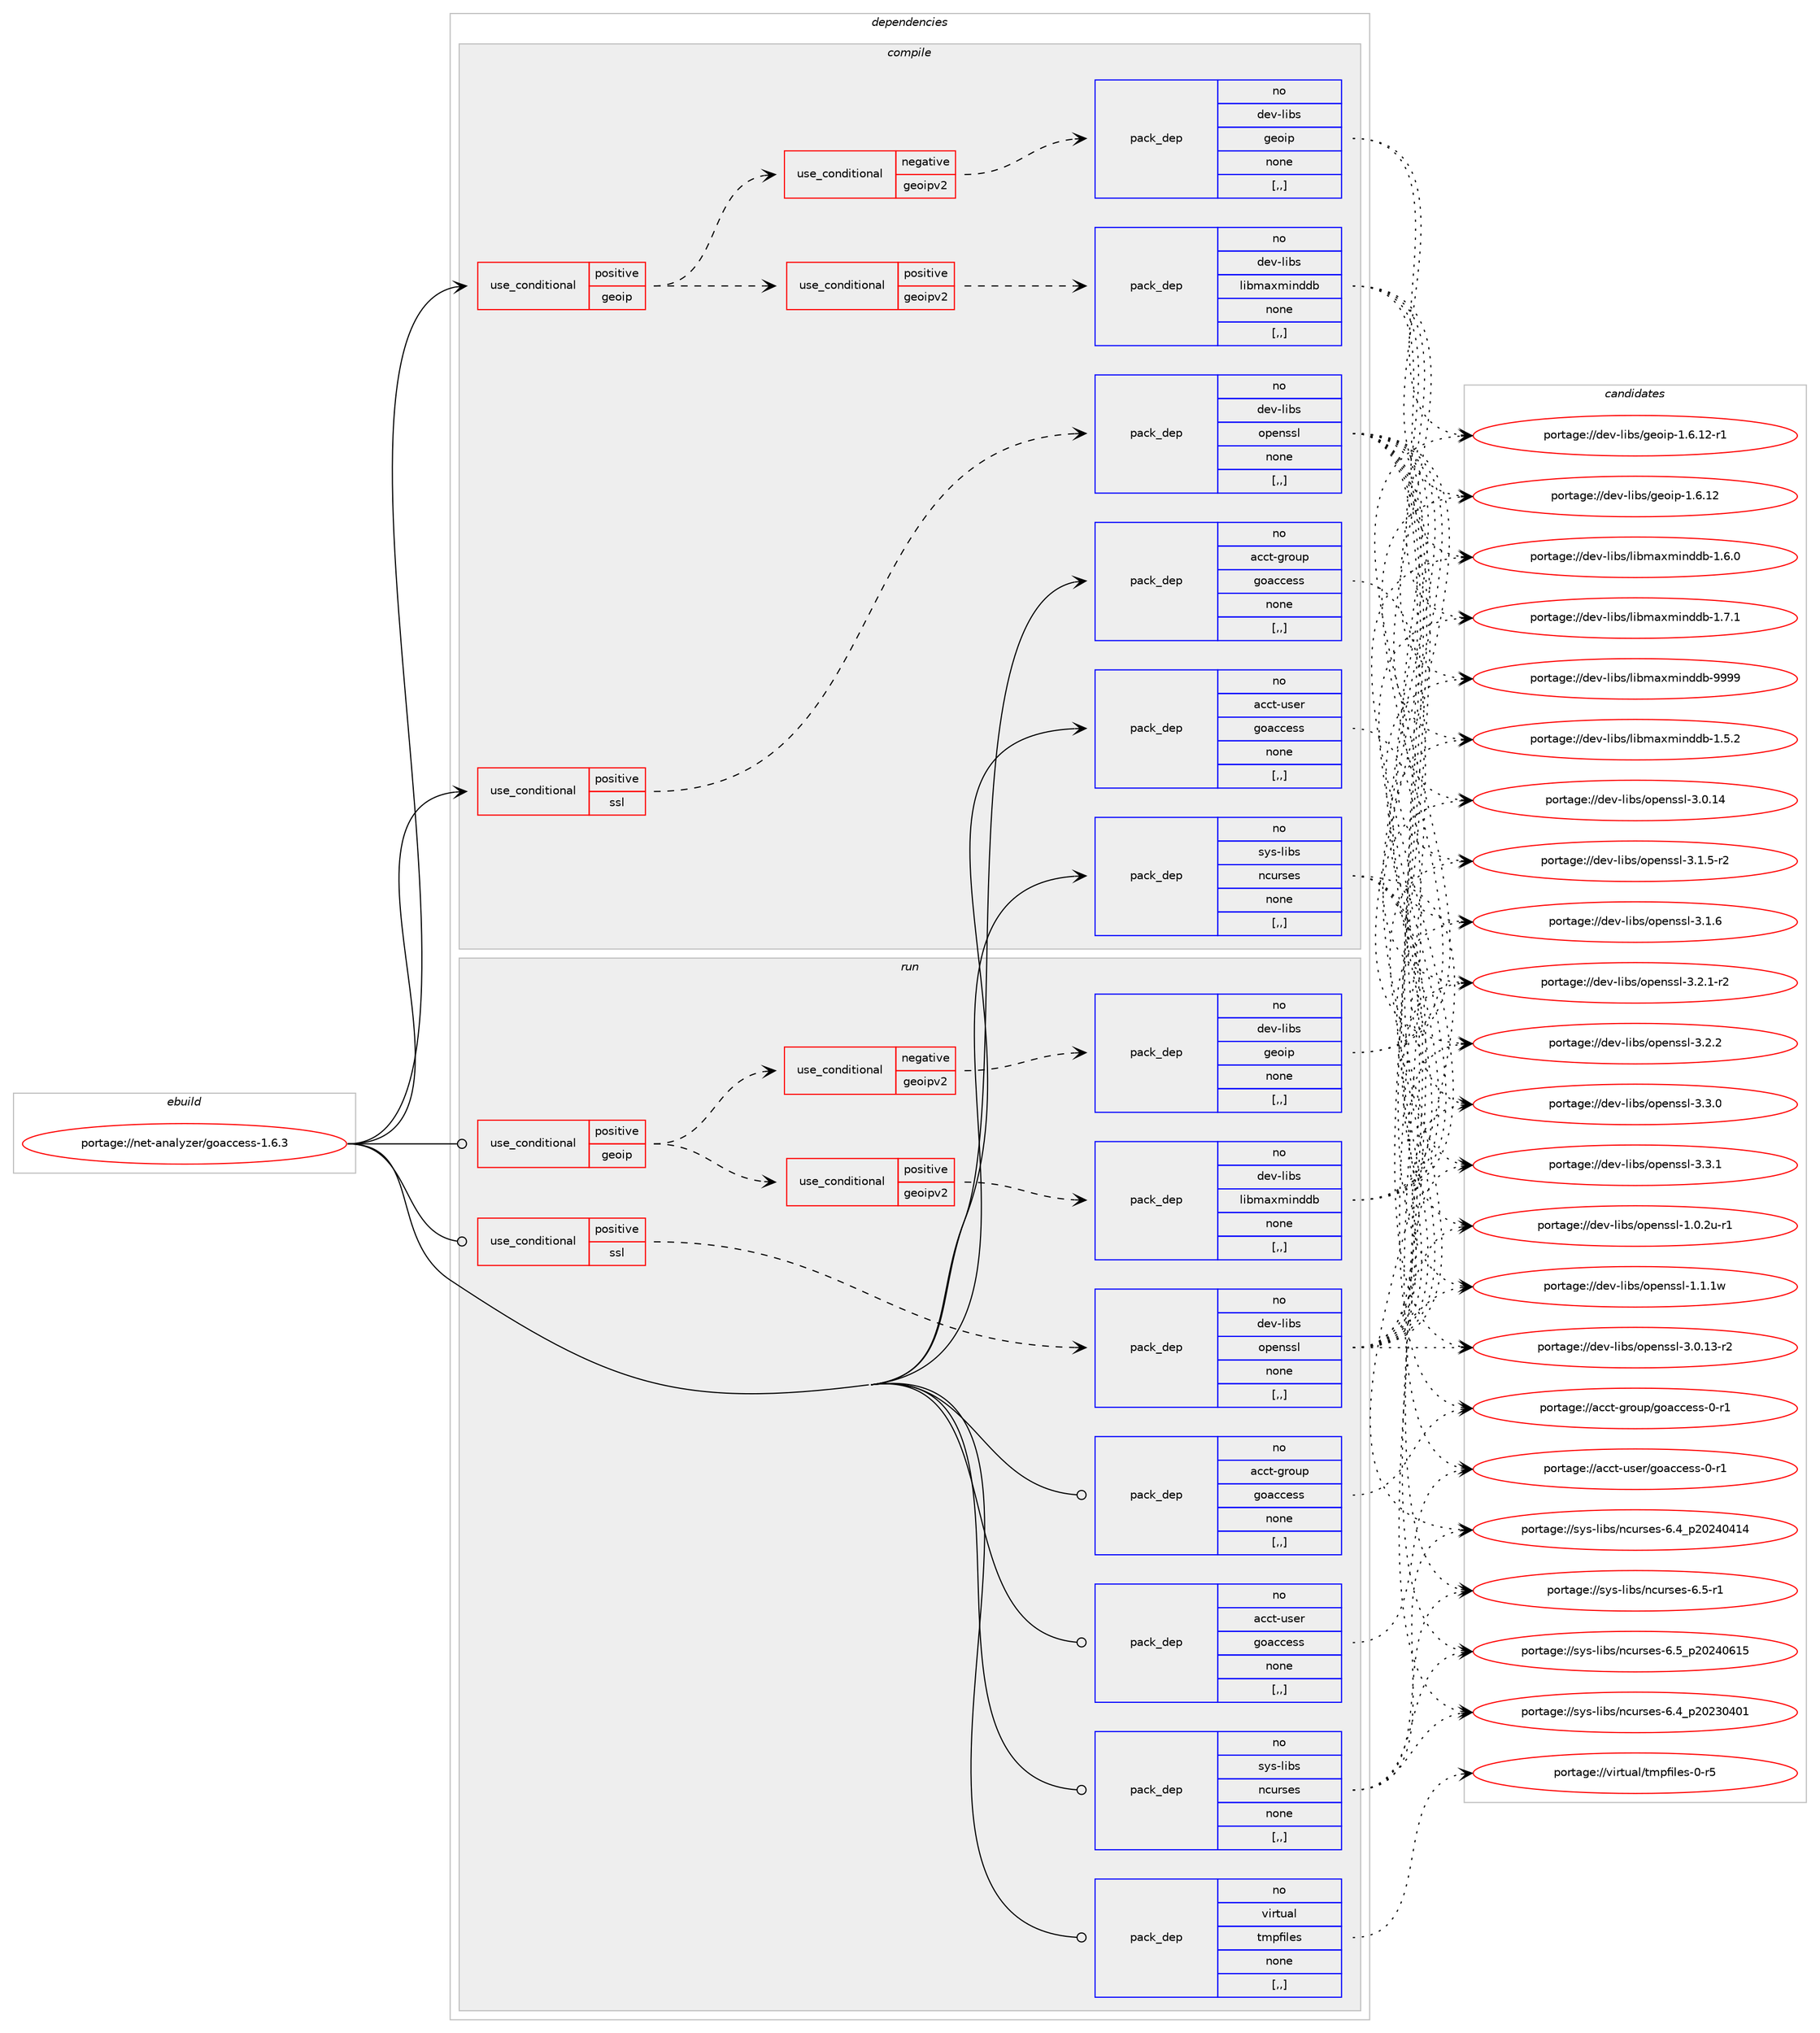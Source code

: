digraph prolog {

# *************
# Graph options
# *************

newrank=true;
concentrate=true;
compound=true;
graph [rankdir=LR,fontname=Helvetica,fontsize=10,ranksep=1.5];#, ranksep=2.5, nodesep=0.2];
edge  [arrowhead=vee];
node  [fontname=Helvetica,fontsize=10];

# **********
# The ebuild
# **********

subgraph cluster_leftcol {
color=gray;
rank=same;
label=<<i>ebuild</i>>;
id [label="portage://net-analyzer/goaccess-1.6.3", color=red, width=4, href="../net-analyzer/goaccess-1.6.3.svg"];
}

# ****************
# The dependencies
# ****************

subgraph cluster_midcol {
color=gray;
label=<<i>dependencies</i>>;
subgraph cluster_compile {
fillcolor="#eeeeee";
style=filled;
label=<<i>compile</i>>;
subgraph cond84596 {
dependency329027 [label=<<TABLE BORDER="0" CELLBORDER="1" CELLSPACING="0" CELLPADDING="4"><TR><TD ROWSPAN="3" CELLPADDING="10">use_conditional</TD></TR><TR><TD>positive</TD></TR><TR><TD>geoip</TD></TR></TABLE>>, shape=none, color=red];
subgraph cond84597 {
dependency329028 [label=<<TABLE BORDER="0" CELLBORDER="1" CELLSPACING="0" CELLPADDING="4"><TR><TD ROWSPAN="3" CELLPADDING="10">use_conditional</TD></TR><TR><TD>negative</TD></TR><TR><TD>geoipv2</TD></TR></TABLE>>, shape=none, color=red];
subgraph pack241935 {
dependency329029 [label=<<TABLE BORDER="0" CELLBORDER="1" CELLSPACING="0" CELLPADDING="4" WIDTH="220"><TR><TD ROWSPAN="6" CELLPADDING="30">pack_dep</TD></TR><TR><TD WIDTH="110">no</TD></TR><TR><TD>dev-libs</TD></TR><TR><TD>geoip</TD></TR><TR><TD>none</TD></TR><TR><TD>[,,]</TD></TR></TABLE>>, shape=none, color=blue];
}
dependency329028:e -> dependency329029:w [weight=20,style="dashed",arrowhead="vee"];
}
dependency329027:e -> dependency329028:w [weight=20,style="dashed",arrowhead="vee"];
subgraph cond84598 {
dependency329030 [label=<<TABLE BORDER="0" CELLBORDER="1" CELLSPACING="0" CELLPADDING="4"><TR><TD ROWSPAN="3" CELLPADDING="10">use_conditional</TD></TR><TR><TD>positive</TD></TR><TR><TD>geoipv2</TD></TR></TABLE>>, shape=none, color=red];
subgraph pack241936 {
dependency329031 [label=<<TABLE BORDER="0" CELLBORDER="1" CELLSPACING="0" CELLPADDING="4" WIDTH="220"><TR><TD ROWSPAN="6" CELLPADDING="30">pack_dep</TD></TR><TR><TD WIDTH="110">no</TD></TR><TR><TD>dev-libs</TD></TR><TR><TD>libmaxminddb</TD></TR><TR><TD>none</TD></TR><TR><TD>[,,]</TD></TR></TABLE>>, shape=none, color=blue];
}
dependency329030:e -> dependency329031:w [weight=20,style="dashed",arrowhead="vee"];
}
dependency329027:e -> dependency329030:w [weight=20,style="dashed",arrowhead="vee"];
}
id:e -> dependency329027:w [weight=20,style="solid",arrowhead="vee"];
subgraph cond84599 {
dependency329032 [label=<<TABLE BORDER="0" CELLBORDER="1" CELLSPACING="0" CELLPADDING="4"><TR><TD ROWSPAN="3" CELLPADDING="10">use_conditional</TD></TR><TR><TD>positive</TD></TR><TR><TD>ssl</TD></TR></TABLE>>, shape=none, color=red];
subgraph pack241937 {
dependency329033 [label=<<TABLE BORDER="0" CELLBORDER="1" CELLSPACING="0" CELLPADDING="4" WIDTH="220"><TR><TD ROWSPAN="6" CELLPADDING="30">pack_dep</TD></TR><TR><TD WIDTH="110">no</TD></TR><TR><TD>dev-libs</TD></TR><TR><TD>openssl</TD></TR><TR><TD>none</TD></TR><TR><TD>[,,]</TD></TR></TABLE>>, shape=none, color=blue];
}
dependency329032:e -> dependency329033:w [weight=20,style="dashed",arrowhead="vee"];
}
id:e -> dependency329032:w [weight=20,style="solid",arrowhead="vee"];
subgraph pack241938 {
dependency329034 [label=<<TABLE BORDER="0" CELLBORDER="1" CELLSPACING="0" CELLPADDING="4" WIDTH="220"><TR><TD ROWSPAN="6" CELLPADDING="30">pack_dep</TD></TR><TR><TD WIDTH="110">no</TD></TR><TR><TD>acct-group</TD></TR><TR><TD>goaccess</TD></TR><TR><TD>none</TD></TR><TR><TD>[,,]</TD></TR></TABLE>>, shape=none, color=blue];
}
id:e -> dependency329034:w [weight=20,style="solid",arrowhead="vee"];
subgraph pack241939 {
dependency329035 [label=<<TABLE BORDER="0" CELLBORDER="1" CELLSPACING="0" CELLPADDING="4" WIDTH="220"><TR><TD ROWSPAN="6" CELLPADDING="30">pack_dep</TD></TR><TR><TD WIDTH="110">no</TD></TR><TR><TD>acct-user</TD></TR><TR><TD>goaccess</TD></TR><TR><TD>none</TD></TR><TR><TD>[,,]</TD></TR></TABLE>>, shape=none, color=blue];
}
id:e -> dependency329035:w [weight=20,style="solid",arrowhead="vee"];
subgraph pack241940 {
dependency329036 [label=<<TABLE BORDER="0" CELLBORDER="1" CELLSPACING="0" CELLPADDING="4" WIDTH="220"><TR><TD ROWSPAN="6" CELLPADDING="30">pack_dep</TD></TR><TR><TD WIDTH="110">no</TD></TR><TR><TD>sys-libs</TD></TR><TR><TD>ncurses</TD></TR><TR><TD>none</TD></TR><TR><TD>[,,]</TD></TR></TABLE>>, shape=none, color=blue];
}
id:e -> dependency329036:w [weight=20,style="solid",arrowhead="vee"];
}
subgraph cluster_compileandrun {
fillcolor="#eeeeee";
style=filled;
label=<<i>compile and run</i>>;
}
subgraph cluster_run {
fillcolor="#eeeeee";
style=filled;
label=<<i>run</i>>;
subgraph cond84600 {
dependency329037 [label=<<TABLE BORDER="0" CELLBORDER="1" CELLSPACING="0" CELLPADDING="4"><TR><TD ROWSPAN="3" CELLPADDING="10">use_conditional</TD></TR><TR><TD>positive</TD></TR><TR><TD>geoip</TD></TR></TABLE>>, shape=none, color=red];
subgraph cond84601 {
dependency329038 [label=<<TABLE BORDER="0" CELLBORDER="1" CELLSPACING="0" CELLPADDING="4"><TR><TD ROWSPAN="3" CELLPADDING="10">use_conditional</TD></TR><TR><TD>negative</TD></TR><TR><TD>geoipv2</TD></TR></TABLE>>, shape=none, color=red];
subgraph pack241941 {
dependency329039 [label=<<TABLE BORDER="0" CELLBORDER="1" CELLSPACING="0" CELLPADDING="4" WIDTH="220"><TR><TD ROWSPAN="6" CELLPADDING="30">pack_dep</TD></TR><TR><TD WIDTH="110">no</TD></TR><TR><TD>dev-libs</TD></TR><TR><TD>geoip</TD></TR><TR><TD>none</TD></TR><TR><TD>[,,]</TD></TR></TABLE>>, shape=none, color=blue];
}
dependency329038:e -> dependency329039:w [weight=20,style="dashed",arrowhead="vee"];
}
dependency329037:e -> dependency329038:w [weight=20,style="dashed",arrowhead="vee"];
subgraph cond84602 {
dependency329040 [label=<<TABLE BORDER="0" CELLBORDER="1" CELLSPACING="0" CELLPADDING="4"><TR><TD ROWSPAN="3" CELLPADDING="10">use_conditional</TD></TR><TR><TD>positive</TD></TR><TR><TD>geoipv2</TD></TR></TABLE>>, shape=none, color=red];
subgraph pack241942 {
dependency329041 [label=<<TABLE BORDER="0" CELLBORDER="1" CELLSPACING="0" CELLPADDING="4" WIDTH="220"><TR><TD ROWSPAN="6" CELLPADDING="30">pack_dep</TD></TR><TR><TD WIDTH="110">no</TD></TR><TR><TD>dev-libs</TD></TR><TR><TD>libmaxminddb</TD></TR><TR><TD>none</TD></TR><TR><TD>[,,]</TD></TR></TABLE>>, shape=none, color=blue];
}
dependency329040:e -> dependency329041:w [weight=20,style="dashed",arrowhead="vee"];
}
dependency329037:e -> dependency329040:w [weight=20,style="dashed",arrowhead="vee"];
}
id:e -> dependency329037:w [weight=20,style="solid",arrowhead="odot"];
subgraph cond84603 {
dependency329042 [label=<<TABLE BORDER="0" CELLBORDER="1" CELLSPACING="0" CELLPADDING="4"><TR><TD ROWSPAN="3" CELLPADDING="10">use_conditional</TD></TR><TR><TD>positive</TD></TR><TR><TD>ssl</TD></TR></TABLE>>, shape=none, color=red];
subgraph pack241943 {
dependency329043 [label=<<TABLE BORDER="0" CELLBORDER="1" CELLSPACING="0" CELLPADDING="4" WIDTH="220"><TR><TD ROWSPAN="6" CELLPADDING="30">pack_dep</TD></TR><TR><TD WIDTH="110">no</TD></TR><TR><TD>dev-libs</TD></TR><TR><TD>openssl</TD></TR><TR><TD>none</TD></TR><TR><TD>[,,]</TD></TR></TABLE>>, shape=none, color=blue];
}
dependency329042:e -> dependency329043:w [weight=20,style="dashed",arrowhead="vee"];
}
id:e -> dependency329042:w [weight=20,style="solid",arrowhead="odot"];
subgraph pack241944 {
dependency329044 [label=<<TABLE BORDER="0" CELLBORDER="1" CELLSPACING="0" CELLPADDING="4" WIDTH="220"><TR><TD ROWSPAN="6" CELLPADDING="30">pack_dep</TD></TR><TR><TD WIDTH="110">no</TD></TR><TR><TD>acct-group</TD></TR><TR><TD>goaccess</TD></TR><TR><TD>none</TD></TR><TR><TD>[,,]</TD></TR></TABLE>>, shape=none, color=blue];
}
id:e -> dependency329044:w [weight=20,style="solid",arrowhead="odot"];
subgraph pack241945 {
dependency329045 [label=<<TABLE BORDER="0" CELLBORDER="1" CELLSPACING="0" CELLPADDING="4" WIDTH="220"><TR><TD ROWSPAN="6" CELLPADDING="30">pack_dep</TD></TR><TR><TD WIDTH="110">no</TD></TR><TR><TD>acct-user</TD></TR><TR><TD>goaccess</TD></TR><TR><TD>none</TD></TR><TR><TD>[,,]</TD></TR></TABLE>>, shape=none, color=blue];
}
id:e -> dependency329045:w [weight=20,style="solid",arrowhead="odot"];
subgraph pack241946 {
dependency329046 [label=<<TABLE BORDER="0" CELLBORDER="1" CELLSPACING="0" CELLPADDING="4" WIDTH="220"><TR><TD ROWSPAN="6" CELLPADDING="30">pack_dep</TD></TR><TR><TD WIDTH="110">no</TD></TR><TR><TD>sys-libs</TD></TR><TR><TD>ncurses</TD></TR><TR><TD>none</TD></TR><TR><TD>[,,]</TD></TR></TABLE>>, shape=none, color=blue];
}
id:e -> dependency329046:w [weight=20,style="solid",arrowhead="odot"];
subgraph pack241947 {
dependency329047 [label=<<TABLE BORDER="0" CELLBORDER="1" CELLSPACING="0" CELLPADDING="4" WIDTH="220"><TR><TD ROWSPAN="6" CELLPADDING="30">pack_dep</TD></TR><TR><TD WIDTH="110">no</TD></TR><TR><TD>virtual</TD></TR><TR><TD>tmpfiles</TD></TR><TR><TD>none</TD></TR><TR><TD>[,,]</TD></TR></TABLE>>, shape=none, color=blue];
}
id:e -> dependency329047:w [weight=20,style="solid",arrowhead="odot"];
}
}

# **************
# The candidates
# **************

subgraph cluster_choices {
rank=same;
color=gray;
label=<<i>candidates</i>>;

subgraph choice241935 {
color=black;
nodesep=1;
choice10010111845108105981154710310111110511245494654464950 [label="portage://dev-libs/geoip-1.6.12", color=red, width=4,href="../dev-libs/geoip-1.6.12.svg"];
choice100101118451081059811547103101111105112454946544649504511449 [label="portage://dev-libs/geoip-1.6.12-r1", color=red, width=4,href="../dev-libs/geoip-1.6.12-r1.svg"];
dependency329029:e -> choice10010111845108105981154710310111110511245494654464950:w [style=dotted,weight="100"];
dependency329029:e -> choice100101118451081059811547103101111105112454946544649504511449:w [style=dotted,weight="100"];
}
subgraph choice241936 {
color=black;
nodesep=1;
choice100101118451081059811547108105981099712010910511010010098454946534650 [label="portage://dev-libs/libmaxminddb-1.5.2", color=red, width=4,href="../dev-libs/libmaxminddb-1.5.2.svg"];
choice100101118451081059811547108105981099712010910511010010098454946544648 [label="portage://dev-libs/libmaxminddb-1.6.0", color=red, width=4,href="../dev-libs/libmaxminddb-1.6.0.svg"];
choice100101118451081059811547108105981099712010910511010010098454946554649 [label="portage://dev-libs/libmaxminddb-1.7.1", color=red, width=4,href="../dev-libs/libmaxminddb-1.7.1.svg"];
choice1001011184510810598115471081059810997120109105110100100984557575757 [label="portage://dev-libs/libmaxminddb-9999", color=red, width=4,href="../dev-libs/libmaxminddb-9999.svg"];
dependency329031:e -> choice100101118451081059811547108105981099712010910511010010098454946534650:w [style=dotted,weight="100"];
dependency329031:e -> choice100101118451081059811547108105981099712010910511010010098454946544648:w [style=dotted,weight="100"];
dependency329031:e -> choice100101118451081059811547108105981099712010910511010010098454946554649:w [style=dotted,weight="100"];
dependency329031:e -> choice1001011184510810598115471081059810997120109105110100100984557575757:w [style=dotted,weight="100"];
}
subgraph choice241937 {
color=black;
nodesep=1;
choice1001011184510810598115471111121011101151151084549464846501174511449 [label="portage://dev-libs/openssl-1.0.2u-r1", color=red, width=4,href="../dev-libs/openssl-1.0.2u-r1.svg"];
choice100101118451081059811547111112101110115115108454946494649119 [label="portage://dev-libs/openssl-1.1.1w", color=red, width=4,href="../dev-libs/openssl-1.1.1w.svg"];
choice100101118451081059811547111112101110115115108455146484649514511450 [label="portage://dev-libs/openssl-3.0.13-r2", color=red, width=4,href="../dev-libs/openssl-3.0.13-r2.svg"];
choice10010111845108105981154711111210111011511510845514648464952 [label="portage://dev-libs/openssl-3.0.14", color=red, width=4,href="../dev-libs/openssl-3.0.14.svg"];
choice1001011184510810598115471111121011101151151084551464946534511450 [label="portage://dev-libs/openssl-3.1.5-r2", color=red, width=4,href="../dev-libs/openssl-3.1.5-r2.svg"];
choice100101118451081059811547111112101110115115108455146494654 [label="portage://dev-libs/openssl-3.1.6", color=red, width=4,href="../dev-libs/openssl-3.1.6.svg"];
choice1001011184510810598115471111121011101151151084551465046494511450 [label="portage://dev-libs/openssl-3.2.1-r2", color=red, width=4,href="../dev-libs/openssl-3.2.1-r2.svg"];
choice100101118451081059811547111112101110115115108455146504650 [label="portage://dev-libs/openssl-3.2.2", color=red, width=4,href="../dev-libs/openssl-3.2.2.svg"];
choice100101118451081059811547111112101110115115108455146514648 [label="portage://dev-libs/openssl-3.3.0", color=red, width=4,href="../dev-libs/openssl-3.3.0.svg"];
choice100101118451081059811547111112101110115115108455146514649 [label="portage://dev-libs/openssl-3.3.1", color=red, width=4,href="../dev-libs/openssl-3.3.1.svg"];
dependency329033:e -> choice1001011184510810598115471111121011101151151084549464846501174511449:w [style=dotted,weight="100"];
dependency329033:e -> choice100101118451081059811547111112101110115115108454946494649119:w [style=dotted,weight="100"];
dependency329033:e -> choice100101118451081059811547111112101110115115108455146484649514511450:w [style=dotted,weight="100"];
dependency329033:e -> choice10010111845108105981154711111210111011511510845514648464952:w [style=dotted,weight="100"];
dependency329033:e -> choice1001011184510810598115471111121011101151151084551464946534511450:w [style=dotted,weight="100"];
dependency329033:e -> choice100101118451081059811547111112101110115115108455146494654:w [style=dotted,weight="100"];
dependency329033:e -> choice1001011184510810598115471111121011101151151084551465046494511450:w [style=dotted,weight="100"];
dependency329033:e -> choice100101118451081059811547111112101110115115108455146504650:w [style=dotted,weight="100"];
dependency329033:e -> choice100101118451081059811547111112101110115115108455146514648:w [style=dotted,weight="100"];
dependency329033:e -> choice100101118451081059811547111112101110115115108455146514649:w [style=dotted,weight="100"];
}
subgraph choice241938 {
color=black;
nodesep=1;
choice979999116451031141111171124710311197999910111511545484511449 [label="portage://acct-group/goaccess-0-r1", color=red, width=4,href="../acct-group/goaccess-0-r1.svg"];
dependency329034:e -> choice979999116451031141111171124710311197999910111511545484511449:w [style=dotted,weight="100"];
}
subgraph choice241939 {
color=black;
nodesep=1;
choice979999116451171151011144710311197999910111511545484511449 [label="portage://acct-user/goaccess-0-r1", color=red, width=4,href="../acct-user/goaccess-0-r1.svg"];
dependency329035:e -> choice979999116451171151011144710311197999910111511545484511449:w [style=dotted,weight="100"];
}
subgraph choice241940 {
color=black;
nodesep=1;
choice1151211154510810598115471109911711411510111545544652951125048505148524849 [label="portage://sys-libs/ncurses-6.4_p20230401", color=red, width=4,href="../sys-libs/ncurses-6.4_p20230401.svg"];
choice1151211154510810598115471109911711411510111545544652951125048505248524952 [label="portage://sys-libs/ncurses-6.4_p20240414", color=red, width=4,href="../sys-libs/ncurses-6.4_p20240414.svg"];
choice11512111545108105981154711099117114115101115455446534511449 [label="portage://sys-libs/ncurses-6.5-r1", color=red, width=4,href="../sys-libs/ncurses-6.5-r1.svg"];
choice1151211154510810598115471109911711411510111545544653951125048505248544953 [label="portage://sys-libs/ncurses-6.5_p20240615", color=red, width=4,href="../sys-libs/ncurses-6.5_p20240615.svg"];
dependency329036:e -> choice1151211154510810598115471109911711411510111545544652951125048505148524849:w [style=dotted,weight="100"];
dependency329036:e -> choice1151211154510810598115471109911711411510111545544652951125048505248524952:w [style=dotted,weight="100"];
dependency329036:e -> choice11512111545108105981154711099117114115101115455446534511449:w [style=dotted,weight="100"];
dependency329036:e -> choice1151211154510810598115471109911711411510111545544653951125048505248544953:w [style=dotted,weight="100"];
}
subgraph choice241941 {
color=black;
nodesep=1;
choice10010111845108105981154710310111110511245494654464950 [label="portage://dev-libs/geoip-1.6.12", color=red, width=4,href="../dev-libs/geoip-1.6.12.svg"];
choice100101118451081059811547103101111105112454946544649504511449 [label="portage://dev-libs/geoip-1.6.12-r1", color=red, width=4,href="../dev-libs/geoip-1.6.12-r1.svg"];
dependency329039:e -> choice10010111845108105981154710310111110511245494654464950:w [style=dotted,weight="100"];
dependency329039:e -> choice100101118451081059811547103101111105112454946544649504511449:w [style=dotted,weight="100"];
}
subgraph choice241942 {
color=black;
nodesep=1;
choice100101118451081059811547108105981099712010910511010010098454946534650 [label="portage://dev-libs/libmaxminddb-1.5.2", color=red, width=4,href="../dev-libs/libmaxminddb-1.5.2.svg"];
choice100101118451081059811547108105981099712010910511010010098454946544648 [label="portage://dev-libs/libmaxminddb-1.6.0", color=red, width=4,href="../dev-libs/libmaxminddb-1.6.0.svg"];
choice100101118451081059811547108105981099712010910511010010098454946554649 [label="portage://dev-libs/libmaxminddb-1.7.1", color=red, width=4,href="../dev-libs/libmaxminddb-1.7.1.svg"];
choice1001011184510810598115471081059810997120109105110100100984557575757 [label="portage://dev-libs/libmaxminddb-9999", color=red, width=4,href="../dev-libs/libmaxminddb-9999.svg"];
dependency329041:e -> choice100101118451081059811547108105981099712010910511010010098454946534650:w [style=dotted,weight="100"];
dependency329041:e -> choice100101118451081059811547108105981099712010910511010010098454946544648:w [style=dotted,weight="100"];
dependency329041:e -> choice100101118451081059811547108105981099712010910511010010098454946554649:w [style=dotted,weight="100"];
dependency329041:e -> choice1001011184510810598115471081059810997120109105110100100984557575757:w [style=dotted,weight="100"];
}
subgraph choice241943 {
color=black;
nodesep=1;
choice1001011184510810598115471111121011101151151084549464846501174511449 [label="portage://dev-libs/openssl-1.0.2u-r1", color=red, width=4,href="../dev-libs/openssl-1.0.2u-r1.svg"];
choice100101118451081059811547111112101110115115108454946494649119 [label="portage://dev-libs/openssl-1.1.1w", color=red, width=4,href="../dev-libs/openssl-1.1.1w.svg"];
choice100101118451081059811547111112101110115115108455146484649514511450 [label="portage://dev-libs/openssl-3.0.13-r2", color=red, width=4,href="../dev-libs/openssl-3.0.13-r2.svg"];
choice10010111845108105981154711111210111011511510845514648464952 [label="portage://dev-libs/openssl-3.0.14", color=red, width=4,href="../dev-libs/openssl-3.0.14.svg"];
choice1001011184510810598115471111121011101151151084551464946534511450 [label="portage://dev-libs/openssl-3.1.5-r2", color=red, width=4,href="../dev-libs/openssl-3.1.5-r2.svg"];
choice100101118451081059811547111112101110115115108455146494654 [label="portage://dev-libs/openssl-3.1.6", color=red, width=4,href="../dev-libs/openssl-3.1.6.svg"];
choice1001011184510810598115471111121011101151151084551465046494511450 [label="portage://dev-libs/openssl-3.2.1-r2", color=red, width=4,href="../dev-libs/openssl-3.2.1-r2.svg"];
choice100101118451081059811547111112101110115115108455146504650 [label="portage://dev-libs/openssl-3.2.2", color=red, width=4,href="../dev-libs/openssl-3.2.2.svg"];
choice100101118451081059811547111112101110115115108455146514648 [label="portage://dev-libs/openssl-3.3.0", color=red, width=4,href="../dev-libs/openssl-3.3.0.svg"];
choice100101118451081059811547111112101110115115108455146514649 [label="portage://dev-libs/openssl-3.3.1", color=red, width=4,href="../dev-libs/openssl-3.3.1.svg"];
dependency329043:e -> choice1001011184510810598115471111121011101151151084549464846501174511449:w [style=dotted,weight="100"];
dependency329043:e -> choice100101118451081059811547111112101110115115108454946494649119:w [style=dotted,weight="100"];
dependency329043:e -> choice100101118451081059811547111112101110115115108455146484649514511450:w [style=dotted,weight="100"];
dependency329043:e -> choice10010111845108105981154711111210111011511510845514648464952:w [style=dotted,weight="100"];
dependency329043:e -> choice1001011184510810598115471111121011101151151084551464946534511450:w [style=dotted,weight="100"];
dependency329043:e -> choice100101118451081059811547111112101110115115108455146494654:w [style=dotted,weight="100"];
dependency329043:e -> choice1001011184510810598115471111121011101151151084551465046494511450:w [style=dotted,weight="100"];
dependency329043:e -> choice100101118451081059811547111112101110115115108455146504650:w [style=dotted,weight="100"];
dependency329043:e -> choice100101118451081059811547111112101110115115108455146514648:w [style=dotted,weight="100"];
dependency329043:e -> choice100101118451081059811547111112101110115115108455146514649:w [style=dotted,weight="100"];
}
subgraph choice241944 {
color=black;
nodesep=1;
choice979999116451031141111171124710311197999910111511545484511449 [label="portage://acct-group/goaccess-0-r1", color=red, width=4,href="../acct-group/goaccess-0-r1.svg"];
dependency329044:e -> choice979999116451031141111171124710311197999910111511545484511449:w [style=dotted,weight="100"];
}
subgraph choice241945 {
color=black;
nodesep=1;
choice979999116451171151011144710311197999910111511545484511449 [label="portage://acct-user/goaccess-0-r1", color=red, width=4,href="../acct-user/goaccess-0-r1.svg"];
dependency329045:e -> choice979999116451171151011144710311197999910111511545484511449:w [style=dotted,weight="100"];
}
subgraph choice241946 {
color=black;
nodesep=1;
choice1151211154510810598115471109911711411510111545544652951125048505148524849 [label="portage://sys-libs/ncurses-6.4_p20230401", color=red, width=4,href="../sys-libs/ncurses-6.4_p20230401.svg"];
choice1151211154510810598115471109911711411510111545544652951125048505248524952 [label="portage://sys-libs/ncurses-6.4_p20240414", color=red, width=4,href="../sys-libs/ncurses-6.4_p20240414.svg"];
choice11512111545108105981154711099117114115101115455446534511449 [label="portage://sys-libs/ncurses-6.5-r1", color=red, width=4,href="../sys-libs/ncurses-6.5-r1.svg"];
choice1151211154510810598115471109911711411510111545544653951125048505248544953 [label="portage://sys-libs/ncurses-6.5_p20240615", color=red, width=4,href="../sys-libs/ncurses-6.5_p20240615.svg"];
dependency329046:e -> choice1151211154510810598115471109911711411510111545544652951125048505148524849:w [style=dotted,weight="100"];
dependency329046:e -> choice1151211154510810598115471109911711411510111545544652951125048505248524952:w [style=dotted,weight="100"];
dependency329046:e -> choice11512111545108105981154711099117114115101115455446534511449:w [style=dotted,weight="100"];
dependency329046:e -> choice1151211154510810598115471109911711411510111545544653951125048505248544953:w [style=dotted,weight="100"];
}
subgraph choice241947 {
color=black;
nodesep=1;
choice118105114116117971084711610911210210510810111545484511453 [label="portage://virtual/tmpfiles-0-r5", color=red, width=4,href="../virtual/tmpfiles-0-r5.svg"];
dependency329047:e -> choice118105114116117971084711610911210210510810111545484511453:w [style=dotted,weight="100"];
}
}

}
